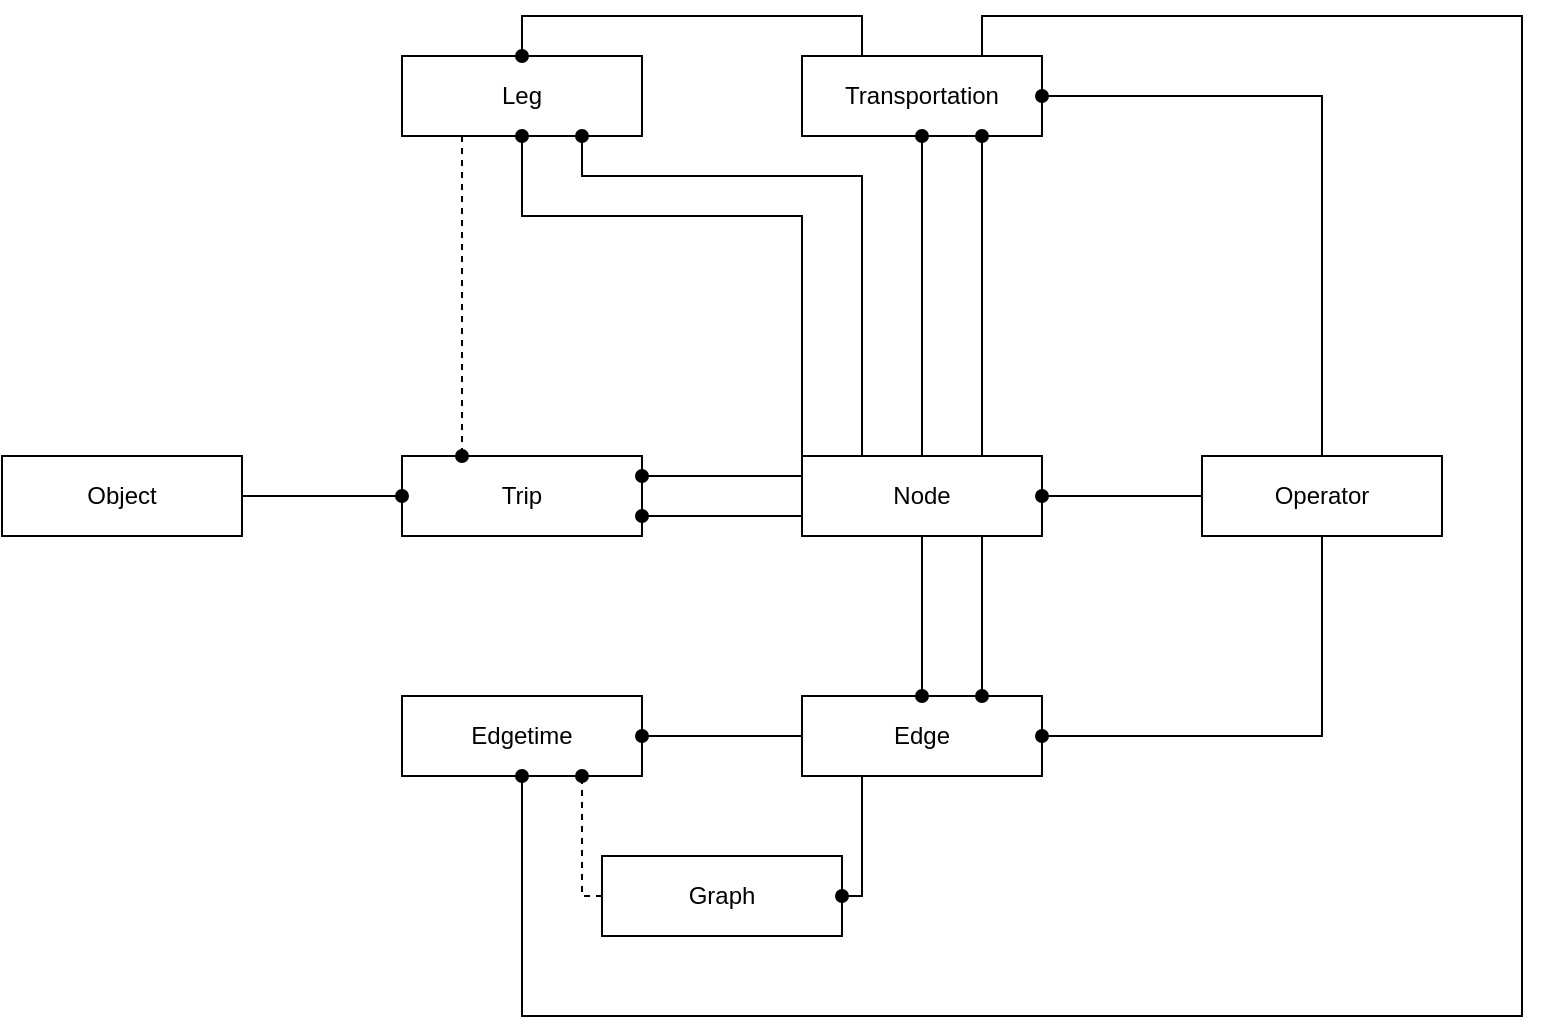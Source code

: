 <mxfile>
    <diagram id="7wHIP8QctHhdaumBSgFZ" name="class_node">
        <mxGraphModel dx="1701" dy="931" grid="1" gridSize="10" guides="1" tooltips="1" connect="1" arrows="1" fold="1" page="1" pageScale="1" pageWidth="1169" pageHeight="827" math="0" shadow="0">
            <root>
                <mxCell id="0"/>
                <mxCell id="1" parent="0"/>
                <mxCell id="78" style="edgeStyle=orthogonalEdgeStyle;rounded=0;orthogonalLoop=1;jettySize=auto;html=1;exitX=0.75;exitY=1;exitDx=0;exitDy=0;entryX=0.75;entryY=0;entryDx=0;entryDy=0;strokeColor=#000000;endArrow=oval;endFill=1;" parent="1" source="71" target="74" edge="1">
                    <mxGeometry relative="1" as="geometry"/>
                </mxCell>
                <mxCell id="88" style="edgeStyle=orthogonalEdgeStyle;rounded=0;orthogonalLoop=1;jettySize=auto;html=1;exitX=0.5;exitY=0;exitDx=0;exitDy=0;entryX=0.5;entryY=1;entryDx=0;entryDy=0;strokeColor=#000000;endArrow=oval;endFill=1;" parent="1" source="71" target="81" edge="1">
                    <mxGeometry relative="1" as="geometry"/>
                </mxCell>
                <mxCell id="89" style="edgeStyle=orthogonalEdgeStyle;rounded=0;orthogonalLoop=1;jettySize=auto;html=1;exitX=0.75;exitY=0;exitDx=0;exitDy=0;entryX=0.75;entryY=1;entryDx=0;entryDy=0;strokeColor=#000000;endArrow=oval;endFill=1;" parent="1" source="71" target="81" edge="1">
                    <mxGeometry relative="1" as="geometry"/>
                </mxCell>
                <mxCell id="91" style="edgeStyle=orthogonalEdgeStyle;rounded=0;orthogonalLoop=1;jettySize=auto;html=1;exitX=0.25;exitY=0;exitDx=0;exitDy=0;entryX=0.75;entryY=1;entryDx=0;entryDy=0;strokeColor=#000000;endArrow=oval;endFill=1;" parent="1" source="71" target="86" edge="1">
                    <mxGeometry relative="1" as="geometry">
                        <Array as="points">
                            <mxPoint x="730" y="240"/>
                            <mxPoint x="590" y="240"/>
                        </Array>
                    </mxGeometry>
                </mxCell>
                <mxCell id="92" style="edgeStyle=orthogonalEdgeStyle;rounded=0;orthogonalLoop=1;jettySize=auto;html=1;exitX=0;exitY=0;exitDx=0;exitDy=0;entryX=0.5;entryY=1;entryDx=0;entryDy=0;strokeColor=#000000;endArrow=oval;endFill=1;" parent="1" source="71" target="86" edge="1">
                    <mxGeometry relative="1" as="geometry">
                        <Array as="points">
                            <mxPoint x="700" y="260"/>
                            <mxPoint x="560" y="260"/>
                        </Array>
                    </mxGeometry>
                </mxCell>
                <mxCell id="101" style="edgeStyle=orthogonalEdgeStyle;rounded=0;orthogonalLoop=1;jettySize=auto;html=1;exitX=0.5;exitY=1;exitDx=0;exitDy=0;entryX=0.5;entryY=0;entryDx=0;entryDy=0;strokeColor=#000000;endArrow=oval;endFill=1;" parent="1" source="71" target="74" edge="1">
                    <mxGeometry relative="1" as="geometry"/>
                </mxCell>
                <mxCell id="tQcs1x4qdCquMWlzKXJP-105" style="edgeStyle=orthogonalEdgeStyle;rounded=0;orthogonalLoop=1;jettySize=auto;html=1;exitX=0;exitY=0.25;exitDx=0;exitDy=0;entryX=1;entryY=0.25;entryDx=0;entryDy=0;endArrow=oval;endFill=1;strokeColor=#000000;" parent="1" source="71" target="94" edge="1">
                    <mxGeometry relative="1" as="geometry"/>
                </mxCell>
                <mxCell id="tQcs1x4qdCquMWlzKXJP-106" style="edgeStyle=orthogonalEdgeStyle;rounded=0;orthogonalLoop=1;jettySize=auto;html=1;exitX=0;exitY=0.75;exitDx=0;exitDy=0;entryX=1;entryY=0.75;entryDx=0;entryDy=0;endArrow=oval;endFill=1;strokeColor=#000000;" parent="1" source="71" target="94" edge="1">
                    <mxGeometry relative="1" as="geometry"/>
                </mxCell>
                <mxCell id="71" value="&lt;font color=&quot;#000000&quot;&gt;Node&lt;/font&gt;" style="rounded=0;whiteSpace=wrap;html=1;shadow=0;fillColor=none;strokeColor=#000000;" parent="1" vertex="1">
                    <mxGeometry x="700" y="380" width="120" height="40" as="geometry"/>
                </mxCell>
                <mxCell id="75" style="edgeStyle=orthogonalEdgeStyle;rounded=0;orthogonalLoop=1;jettySize=auto;html=1;entryX=1;entryY=0.5;entryDx=0;entryDy=0;exitX=0.5;exitY=0;exitDx=0;exitDy=0;strokeColor=#000000;endArrow=oval;endFill=1;" parent="1" source="73" target="81" edge="1">
                    <mxGeometry relative="1" as="geometry"/>
                </mxCell>
                <mxCell id="76" style="edgeStyle=orthogonalEdgeStyle;rounded=0;orthogonalLoop=1;jettySize=auto;html=1;exitX=0.5;exitY=1;exitDx=0;exitDy=0;entryX=1;entryY=0.5;entryDx=0;entryDy=0;strokeColor=#000000;endArrow=oval;endFill=1;" parent="1" source="73" target="74" edge="1">
                    <mxGeometry relative="1" as="geometry"/>
                </mxCell>
                <mxCell id="87" style="edgeStyle=orthogonalEdgeStyle;rounded=0;orthogonalLoop=1;jettySize=auto;html=1;exitX=0;exitY=0.5;exitDx=0;exitDy=0;entryX=1;entryY=0.5;entryDx=0;entryDy=0;strokeColor=#000000;endArrow=oval;endFill=1;" parent="1" source="73" target="71" edge="1">
                    <mxGeometry relative="1" as="geometry"/>
                </mxCell>
                <mxCell id="73" value="&lt;font color=&quot;#000000&quot;&gt;Operator&lt;/font&gt;" style="rounded=0;whiteSpace=wrap;html=1;shadow=0;fillColor=none;strokeColor=#000000;" parent="1" vertex="1">
                    <mxGeometry x="900" y="380" width="120" height="40" as="geometry"/>
                </mxCell>
                <mxCell id="80" style="edgeStyle=orthogonalEdgeStyle;rounded=0;orthogonalLoop=1;jettySize=auto;html=1;exitX=0;exitY=0.5;exitDx=0;exitDy=0;entryX=1;entryY=0.5;entryDx=0;entryDy=0;strokeColor=#000000;endArrow=oval;endFill=1;" parent="1" source="74" target="79" edge="1">
                    <mxGeometry relative="1" as="geometry"/>
                </mxCell>
                <mxCell id="103" style="edgeStyle=orthogonalEdgeStyle;rounded=0;orthogonalLoop=1;jettySize=auto;html=1;exitX=0.25;exitY=1;exitDx=0;exitDy=0;entryX=1;entryY=0.5;entryDx=0;entryDy=0;strokeColor=#000000;endArrow=oval;endFill=1;" parent="1" source="74" target="102" edge="1">
                    <mxGeometry relative="1" as="geometry">
                        <Array as="points">
                            <mxPoint x="730" y="600"/>
                        </Array>
                    </mxGeometry>
                </mxCell>
                <mxCell id="74" value="&lt;font color=&quot;#000000&quot;&gt;Edge&lt;/font&gt;" style="rounded=0;whiteSpace=wrap;html=1;shadow=0;fillColor=none;strokeColor=#000000;" parent="1" vertex="1">
                    <mxGeometry x="700" y="500" width="120" height="40" as="geometry"/>
                </mxCell>
                <mxCell id="79" value="&lt;font color=&quot;#000000&quot;&gt;Edgetime&lt;/font&gt;" style="rounded=0;whiteSpace=wrap;html=1;shadow=0;fillColor=none;strokeColor=#000000;" parent="1" vertex="1">
                    <mxGeometry x="500" y="500" width="120" height="40" as="geometry"/>
                </mxCell>
                <mxCell id="90" style="edgeStyle=orthogonalEdgeStyle;rounded=0;orthogonalLoop=1;jettySize=auto;html=1;exitX=0.25;exitY=0;exitDx=0;exitDy=0;entryX=0.5;entryY=0;entryDx=0;entryDy=0;strokeColor=#000000;endArrow=oval;endFill=1;" parent="1" source="81" target="86" edge="1">
                    <mxGeometry relative="1" as="geometry"/>
                </mxCell>
                <mxCell id="93" style="edgeStyle=orthogonalEdgeStyle;rounded=0;orthogonalLoop=1;jettySize=auto;html=1;exitX=0.75;exitY=0;exitDx=0;exitDy=0;entryX=0.5;entryY=1;entryDx=0;entryDy=0;strokeColor=#000000;endArrow=oval;endFill=1;" parent="1" source="81" target="79" edge="1">
                    <mxGeometry relative="1" as="geometry">
                        <Array as="points">
                            <mxPoint x="790" y="160"/>
                            <mxPoint x="1060" y="160"/>
                            <mxPoint x="1060" y="660"/>
                            <mxPoint x="560" y="660"/>
                        </Array>
                    </mxGeometry>
                </mxCell>
                <mxCell id="81" value="&lt;font color=&quot;#000000&quot;&gt;Transportation&lt;/font&gt;" style="rounded=0;whiteSpace=wrap;html=1;shadow=0;fillColor=none;strokeColor=#000000;" parent="1" vertex="1">
                    <mxGeometry x="700" y="180" width="120" height="40" as="geometry"/>
                </mxCell>
                <mxCell id="95" style="edgeStyle=orthogonalEdgeStyle;rounded=0;orthogonalLoop=1;jettySize=auto;html=1;exitX=0.25;exitY=1;exitDx=0;exitDy=0;entryX=0.25;entryY=0;entryDx=0;entryDy=0;strokeColor=#000000;endArrow=oval;endFill=1;dashed=1;" parent="1" source="86" target="94" edge="1">
                    <mxGeometry relative="1" as="geometry"/>
                </mxCell>
                <mxCell id="86" value="&lt;font color=&quot;#000000&quot;&gt;Leg&lt;/font&gt;" style="rounded=0;whiteSpace=wrap;html=1;shadow=0;fillColor=none;strokeColor=#000000;" parent="1" vertex="1">
                    <mxGeometry x="500" y="180" width="120" height="40" as="geometry"/>
                </mxCell>
                <mxCell id="94" value="&lt;font color=&quot;#000000&quot;&gt;Trip&lt;/font&gt;" style="rounded=0;whiteSpace=wrap;html=1;shadow=0;fillColor=none;strokeColor=#000000;" parent="1" vertex="1">
                    <mxGeometry x="500" y="380" width="120" height="40" as="geometry"/>
                </mxCell>
                <mxCell id="107" style="edgeStyle=orthogonalEdgeStyle;rounded=0;orthogonalLoop=1;jettySize=auto;html=1;exitX=1;exitY=0.5;exitDx=0;exitDy=0;entryX=0;entryY=0.5;entryDx=0;entryDy=0;endArrow=oval;endFill=1;strokeColor=#000000;" parent="1" source="98" target="94" edge="1">
                    <mxGeometry relative="1" as="geometry"/>
                </mxCell>
                <mxCell id="98" value="&lt;font color=&quot;#000000&quot;&gt;Object&lt;/font&gt;" style="rounded=0;whiteSpace=wrap;html=1;shadow=0;fillColor=none;strokeColor=#000000;" parent="1" vertex="1">
                    <mxGeometry x="300" y="380" width="120" height="40" as="geometry"/>
                </mxCell>
                <mxCell id="104" style="edgeStyle=orthogonalEdgeStyle;rounded=0;orthogonalLoop=1;jettySize=auto;html=1;exitX=0;exitY=0.5;exitDx=0;exitDy=0;entryX=0.75;entryY=1;entryDx=0;entryDy=0;strokeColor=#000000;endArrow=oval;endFill=1;dashed=1;" parent="1" source="102" target="79" edge="1">
                    <mxGeometry relative="1" as="geometry">
                        <Array as="points">
                            <mxPoint x="590" y="600"/>
                        </Array>
                    </mxGeometry>
                </mxCell>
                <mxCell id="102" value="&lt;font color=&quot;#000000&quot;&gt;Graph&lt;/font&gt;" style="rounded=0;whiteSpace=wrap;html=1;shadow=0;fillColor=none;strokeColor=#000000;" parent="1" vertex="1">
                    <mxGeometry x="600" y="580" width="120" height="40" as="geometry"/>
                </mxCell>
            </root>
        </mxGraphModel>
    </diagram>
    <diagram id="3BifBNaP4DPaqKkwOwQi" name="Page-2">
        <mxGraphModel dx="532" dy="931" grid="1" gridSize="10" guides="1" tooltips="1" connect="1" arrows="1" fold="1" page="1" pageScale="1" pageWidth="1169" pageHeight="827" math="0" shadow="0">
            <root>
                <mxCell id="NZHUvhsUTOCriIzTWDu8-0"/>
                <mxCell id="NZHUvhsUTOCriIzTWDu8-1" parent="NZHUvhsUTOCriIzTWDu8-0"/>
                <mxCell id="-xeB68r9lJnW_-NoTv3e-0" style="edgeStyle=orthogonalEdgeStyle;rounded=0;orthogonalLoop=1;jettySize=auto;html=1;exitX=0.5;exitY=1;exitDx=0;exitDy=0;entryX=0.5;entryY=0;entryDx=0;entryDy=0;" parent="NZHUvhsUTOCriIzTWDu8-1" source="-xeB68r9lJnW_-NoTv3e-1" target="-xeB68r9lJnW_-NoTv3e-6" edge="1">
                    <mxGeometry relative="1" as="geometry">
                        <mxPoint x="2110" y="550" as="targetPoint"/>
                    </mxGeometry>
                </mxCell>
                <mxCell id="-xeB68r9lJnW_-NoTv3e-1" value="Node" style="swimlane;fontStyle=0;childLayout=stackLayout;horizontal=1;startSize=26;horizontalStack=0;resizeParent=1;resizeParentMax=0;resizeLast=0;collapsible=1;marginBottom=0;" parent="NZHUvhsUTOCriIzTWDu8-1" vertex="1">
                    <mxGeometry x="1950" y="200" width="140" height="104" as="geometry"/>
                </mxCell>
                <mxCell id="-xeB68r9lJnW_-NoTv3e-2" value="-    &#10;" style="text;strokeColor=none;fillColor=none;align=left;verticalAlign=top;spacingLeft=4;spacingRight=4;overflow=hidden;rotatable=0;points=[[0,0.5],[1,0.5]];portConstraint=eastwest;" parent="-xeB68r9lJnW_-NoTv3e-1" vertex="1">
                    <mxGeometry y="26" width="140" height="26" as="geometry"/>
                </mxCell>
                <mxCell id="-xeB68r9lJnW_-NoTv3e-3" value="-" style="text;strokeColor=none;fillColor=none;align=left;verticalAlign=top;spacingLeft=4;spacingRight=4;overflow=hidden;rotatable=0;points=[[0,0.5],[1,0.5]];portConstraint=eastwest;" parent="-xeB68r9lJnW_-NoTv3e-1" vertex="1">
                    <mxGeometry y="52" width="140" height="26" as="geometry"/>
                </mxCell>
                <mxCell id="-xeB68r9lJnW_-NoTv3e-4" value="-" style="text;strokeColor=none;fillColor=none;align=left;verticalAlign=top;spacingLeft=4;spacingRight=4;overflow=hidden;rotatable=0;points=[[0,0.5],[1,0.5]];portConstraint=eastwest;" parent="-xeB68r9lJnW_-NoTv3e-1" vertex="1">
                    <mxGeometry y="78" width="140" height="26" as="geometry"/>
                </mxCell>
                <mxCell id="-xeB68r9lJnW_-NoTv3e-5" style="edgeStyle=orthogonalEdgeStyle;rounded=0;orthogonalLoop=1;jettySize=auto;html=1;exitX=0.25;exitY=0;exitDx=0;exitDy=0;entryX=1;entryY=0.5;entryDx=0;entryDy=0;" parent="NZHUvhsUTOCriIzTWDu8-1" source="-xeB68r9lJnW_-NoTv3e-6" target="-xeB68r9lJnW_-NoTv3e-50" edge="1">
                    <mxGeometry relative="1" as="geometry"/>
                </mxCell>
                <mxCell id="-xeB68r9lJnW_-NoTv3e-6" value="Edge" style="swimlane;fontStyle=0;childLayout=stackLayout;horizontal=1;startSize=26;horizontalStack=0;resizeParent=1;resizeParentMax=0;resizeLast=0;collapsible=1;marginBottom=0;" parent="NZHUvhsUTOCriIzTWDu8-1" vertex="1">
                    <mxGeometry x="1950" y="554" width="140" height="104" as="geometry"/>
                </mxCell>
                <mxCell id="-xeB68r9lJnW_-NoTv3e-7" value="-    &#10;" style="text;strokeColor=none;fillColor=none;align=left;verticalAlign=top;spacingLeft=4;spacingRight=4;overflow=hidden;rotatable=0;points=[[0,0.5],[1,0.5]];portConstraint=eastwest;" parent="-xeB68r9lJnW_-NoTv3e-6" vertex="1">
                    <mxGeometry y="26" width="140" height="26" as="geometry"/>
                </mxCell>
                <mxCell id="-xeB68r9lJnW_-NoTv3e-8" value="-" style="text;strokeColor=none;fillColor=none;align=left;verticalAlign=top;spacingLeft=4;spacingRight=4;overflow=hidden;rotatable=0;points=[[0,0.5],[1,0.5]];portConstraint=eastwest;" parent="-xeB68r9lJnW_-NoTv3e-6" vertex="1">
                    <mxGeometry y="52" width="140" height="26" as="geometry"/>
                </mxCell>
                <mxCell id="-xeB68r9lJnW_-NoTv3e-9" value="-" style="text;strokeColor=none;fillColor=none;align=left;verticalAlign=top;spacingLeft=4;spacingRight=4;overflow=hidden;rotatable=0;points=[[0,0.5],[1,0.5]];portConstraint=eastwest;" parent="-xeB68r9lJnW_-NoTv3e-6" vertex="1">
                    <mxGeometry y="78" width="140" height="26" as="geometry"/>
                </mxCell>
                <mxCell id="-xeB68r9lJnW_-NoTv3e-10" value="Edgetime" style="swimlane;fontStyle=0;childLayout=stackLayout;horizontal=1;startSize=26;horizontalStack=0;resizeParent=1;resizeParentMax=0;resizeLast=0;collapsible=1;marginBottom=0;" parent="NZHUvhsUTOCriIzTWDu8-1" vertex="1">
                    <mxGeometry x="1750" y="554" width="140" height="104" as="geometry"/>
                </mxCell>
                <mxCell id="-xeB68r9lJnW_-NoTv3e-11" value="-    &#10;" style="text;strokeColor=none;fillColor=none;align=left;verticalAlign=top;spacingLeft=4;spacingRight=4;overflow=hidden;rotatable=0;points=[[0,0.5],[1,0.5]];portConstraint=eastwest;" parent="-xeB68r9lJnW_-NoTv3e-10" vertex="1">
                    <mxGeometry y="26" width="140" height="26" as="geometry"/>
                </mxCell>
                <mxCell id="-xeB68r9lJnW_-NoTv3e-12" value="-" style="text;strokeColor=none;fillColor=none;align=left;verticalAlign=top;spacingLeft=4;spacingRight=4;overflow=hidden;rotatable=0;points=[[0,0.5],[1,0.5]];portConstraint=eastwest;" parent="-xeB68r9lJnW_-NoTv3e-10" vertex="1">
                    <mxGeometry y="52" width="140" height="26" as="geometry"/>
                </mxCell>
                <mxCell id="-xeB68r9lJnW_-NoTv3e-13" value="-" style="text;strokeColor=none;fillColor=none;align=left;verticalAlign=top;spacingLeft=4;spacingRight=4;overflow=hidden;rotatable=0;points=[[0,0.5],[1,0.5]];portConstraint=eastwest;" parent="-xeB68r9lJnW_-NoTv3e-10" vertex="1">
                    <mxGeometry y="78" width="140" height="26" as="geometry"/>
                </mxCell>
                <mxCell id="-xeB68r9lJnW_-NoTv3e-14" style="edgeStyle=orthogonalEdgeStyle;rounded=0;orthogonalLoop=1;jettySize=auto;html=1;exitX=0.5;exitY=1;exitDx=0;exitDy=0;entryX=1;entryY=0.5;entryDx=0;entryDy=0;" parent="NZHUvhsUTOCriIzTWDu8-1" source="-xeB68r9lJnW_-NoTv3e-15" target="-xeB68r9lJnW_-NoTv3e-21" edge="1">
                    <mxGeometry relative="1" as="geometry"/>
                </mxCell>
                <mxCell id="-xeB68r9lJnW_-NoTv3e-15" value="Transportation" style="swimlane;fontStyle=0;childLayout=stackLayout;horizontal=1;startSize=26;horizontalStack=0;resizeParent=1;resizeParentMax=0;resizeLast=0;collapsible=1;marginBottom=0;" parent="NZHUvhsUTOCriIzTWDu8-1" vertex="1">
                    <mxGeometry x="1610" y="370" width="140" height="104" as="geometry"/>
                </mxCell>
                <mxCell id="-xeB68r9lJnW_-NoTv3e-16" value="-    &#10;" style="text;strokeColor=none;fillColor=none;align=left;verticalAlign=top;spacingLeft=4;spacingRight=4;overflow=hidden;rotatable=0;points=[[0,0.5],[1,0.5]];portConstraint=eastwest;" parent="-xeB68r9lJnW_-NoTv3e-15" vertex="1">
                    <mxGeometry y="26" width="140" height="26" as="geometry"/>
                </mxCell>
                <mxCell id="-xeB68r9lJnW_-NoTv3e-17" value="-" style="text;strokeColor=none;fillColor=none;align=left;verticalAlign=top;spacingLeft=4;spacingRight=4;overflow=hidden;rotatable=0;points=[[0,0.5],[1,0.5]];portConstraint=eastwest;" parent="-xeB68r9lJnW_-NoTv3e-15" vertex="1">
                    <mxGeometry y="52" width="140" height="26" as="geometry"/>
                </mxCell>
                <mxCell id="-xeB68r9lJnW_-NoTv3e-18" value="-" style="text;strokeColor=none;fillColor=none;align=left;verticalAlign=top;spacingLeft=4;spacingRight=4;overflow=hidden;rotatable=0;points=[[0,0.5],[1,0.5]];portConstraint=eastwest;" parent="-xeB68r9lJnW_-NoTv3e-15" vertex="1">
                    <mxGeometry y="78" width="140" height="26" as="geometry"/>
                </mxCell>
                <mxCell id="-xeB68r9lJnW_-NoTv3e-19" value="Leg" style="swimlane;fontStyle=0;childLayout=stackLayout;horizontal=1;startSize=26;horizontalStack=0;resizeParent=1;resizeParentMax=0;resizeLast=0;collapsible=1;marginBottom=0;" parent="NZHUvhsUTOCriIzTWDu8-1" vertex="1">
                    <mxGeometry x="1440" y="554" width="140" height="104" as="geometry"/>
                </mxCell>
                <mxCell id="-xeB68r9lJnW_-NoTv3e-20" value="-    &#10;" style="text;strokeColor=none;fillColor=none;align=left;verticalAlign=top;spacingLeft=4;spacingRight=4;overflow=hidden;rotatable=0;points=[[0,0.5],[1,0.5]];portConstraint=eastwest;" parent="-xeB68r9lJnW_-NoTv3e-19" vertex="1">
                    <mxGeometry y="26" width="140" height="26" as="geometry"/>
                </mxCell>
                <mxCell id="-xeB68r9lJnW_-NoTv3e-21" value="-" style="text;strokeColor=none;fillColor=none;align=left;verticalAlign=top;spacingLeft=4;spacingRight=4;overflow=hidden;rotatable=0;points=[[0,0.5],[1,0.5]];portConstraint=eastwest;" parent="-xeB68r9lJnW_-NoTv3e-19" vertex="1">
                    <mxGeometry y="52" width="140" height="26" as="geometry"/>
                </mxCell>
                <mxCell id="-xeB68r9lJnW_-NoTv3e-22" value="-" style="text;strokeColor=none;fillColor=none;align=left;verticalAlign=top;spacingLeft=4;spacingRight=4;overflow=hidden;rotatable=0;points=[[0,0.5],[1,0.5]];portConstraint=eastwest;" parent="-xeB68r9lJnW_-NoTv3e-19" vertex="1">
                    <mxGeometry y="78" width="140" height="26" as="geometry"/>
                </mxCell>
                <mxCell id="-xeB68r9lJnW_-NoTv3e-23" value="Trip" style="swimlane;fontStyle=0;childLayout=stackLayout;horizontal=1;startSize=26;horizontalStack=0;resizeParent=1;resizeParentMax=0;resizeLast=0;collapsible=1;marginBottom=0;" parent="NZHUvhsUTOCriIzTWDu8-1" vertex="1">
                    <mxGeometry x="1240" y="554" width="140" height="104" as="geometry"/>
                </mxCell>
                <mxCell id="-xeB68r9lJnW_-NoTv3e-24" value="-    &#10;" style="text;strokeColor=none;fillColor=none;align=left;verticalAlign=top;spacingLeft=4;spacingRight=4;overflow=hidden;rotatable=0;points=[[0,0.5],[1,0.5]];portConstraint=eastwest;" parent="-xeB68r9lJnW_-NoTv3e-23" vertex="1">
                    <mxGeometry y="26" width="140" height="26" as="geometry"/>
                </mxCell>
                <mxCell id="-xeB68r9lJnW_-NoTv3e-25" value="-" style="text;strokeColor=none;fillColor=none;align=left;verticalAlign=top;spacingLeft=4;spacingRight=4;overflow=hidden;rotatable=0;points=[[0,0.5],[1,0.5]];portConstraint=eastwest;" parent="-xeB68r9lJnW_-NoTv3e-23" vertex="1">
                    <mxGeometry y="52" width="140" height="26" as="geometry"/>
                </mxCell>
                <mxCell id="-xeB68r9lJnW_-NoTv3e-26" value="-" style="text;strokeColor=none;fillColor=none;align=left;verticalAlign=top;spacingLeft=4;spacingRight=4;overflow=hidden;rotatable=0;points=[[0,0.5],[1,0.5]];portConstraint=eastwest;" parent="-xeB68r9lJnW_-NoTv3e-23" vertex="1">
                    <mxGeometry y="78" width="140" height="26" as="geometry"/>
                </mxCell>
                <mxCell id="-xeB68r9lJnW_-NoTv3e-27" style="edgeStyle=orthogonalEdgeStyle;rounded=0;orthogonalLoop=1;jettySize=auto;html=1;exitX=0.5;exitY=1;exitDx=0;exitDy=0;" parent="NZHUvhsUTOCriIzTWDu8-1" source="-xeB68r9lJnW_-NoTv3e-28" edge="1">
                    <mxGeometry relative="1" as="geometry">
                        <mxPoint x="1310" y="550" as="targetPoint"/>
                    </mxGeometry>
                </mxCell>
                <mxCell id="-xeB68r9lJnW_-NoTv3e-28" value="Load" style="swimlane;fontStyle=0;childLayout=stackLayout;horizontal=1;startSize=26;horizontalStack=0;resizeParent=1;resizeParentMax=0;resizeLast=0;collapsible=1;marginBottom=0;" parent="NZHUvhsUTOCriIzTWDu8-1" vertex="1">
                    <mxGeometry x="1240" y="350" width="140" height="104" as="geometry"/>
                </mxCell>
                <mxCell id="-xeB68r9lJnW_-NoTv3e-29" value="-    &#10;" style="text;strokeColor=none;fillColor=none;align=left;verticalAlign=top;spacingLeft=4;spacingRight=4;overflow=hidden;rotatable=0;points=[[0,0.5],[1,0.5]];portConstraint=eastwest;" parent="-xeB68r9lJnW_-NoTv3e-28" vertex="1">
                    <mxGeometry y="26" width="140" height="26" as="geometry"/>
                </mxCell>
                <mxCell id="-xeB68r9lJnW_-NoTv3e-30" value="-" style="text;strokeColor=none;fillColor=none;align=left;verticalAlign=top;spacingLeft=4;spacingRight=4;overflow=hidden;rotatable=0;points=[[0,0.5],[1,0.5]];portConstraint=eastwest;" parent="-xeB68r9lJnW_-NoTv3e-28" vertex="1">
                    <mxGeometry y="52" width="140" height="26" as="geometry"/>
                </mxCell>
                <mxCell id="-xeB68r9lJnW_-NoTv3e-31" value="-" style="text;strokeColor=none;fillColor=none;align=left;verticalAlign=top;spacingLeft=4;spacingRight=4;overflow=hidden;rotatable=0;points=[[0,0.5],[1,0.5]];portConstraint=eastwest;" parent="-xeB68r9lJnW_-NoTv3e-28" vertex="1">
                    <mxGeometry y="78" width="140" height="26" as="geometry"/>
                </mxCell>
                <mxCell id="-xeB68r9lJnW_-NoTv3e-32" style="edgeStyle=orthogonalEdgeStyle;rounded=0;orthogonalLoop=1;jettySize=auto;html=1;exitX=0.5;exitY=1;exitDx=0;exitDy=0;entryX=0.5;entryY=0;entryDx=0;entryDy=0;" parent="NZHUvhsUTOCriIzTWDu8-1" source="-xeB68r9lJnW_-NoTv3e-33" target="-xeB68r9lJnW_-NoTv3e-28" edge="1">
                    <mxGeometry relative="1" as="geometry"/>
                </mxCell>
                <mxCell id="-xeB68r9lJnW_-NoTv3e-33" value="Person" style="swimlane;fontStyle=0;childLayout=stackLayout;horizontal=1;startSize=26;horizontalStack=0;resizeParent=1;resizeParentMax=0;resizeLast=0;collapsible=1;marginBottom=0;" parent="NZHUvhsUTOCriIzTWDu8-1" vertex="1">
                    <mxGeometry x="1240" y="170" width="140" height="104" as="geometry"/>
                </mxCell>
                <mxCell id="-xeB68r9lJnW_-NoTv3e-34" value="-    &#10;" style="text;strokeColor=none;fillColor=none;align=left;verticalAlign=top;spacingLeft=4;spacingRight=4;overflow=hidden;rotatable=0;points=[[0,0.5],[1,0.5]];portConstraint=eastwest;" parent="-xeB68r9lJnW_-NoTv3e-33" vertex="1">
                    <mxGeometry y="26" width="140" height="26" as="geometry"/>
                </mxCell>
                <mxCell id="-xeB68r9lJnW_-NoTv3e-35" value="-" style="text;strokeColor=none;fillColor=none;align=left;verticalAlign=top;spacingLeft=4;spacingRight=4;overflow=hidden;rotatable=0;points=[[0,0.5],[1,0.5]];portConstraint=eastwest;" parent="-xeB68r9lJnW_-NoTv3e-33" vertex="1">
                    <mxGeometry y="52" width="140" height="26" as="geometry"/>
                </mxCell>
                <mxCell id="-xeB68r9lJnW_-NoTv3e-36" value="-" style="text;strokeColor=none;fillColor=none;align=left;verticalAlign=top;spacingLeft=4;spacingRight=4;overflow=hidden;rotatable=0;points=[[0,0.5],[1,0.5]];portConstraint=eastwest;" parent="-xeB68r9lJnW_-NoTv3e-33" vertex="1">
                    <mxGeometry y="78" width="140" height="26" as="geometry"/>
                </mxCell>
                <mxCell id="-xeB68r9lJnW_-NoTv3e-37" style="edgeStyle=orthogonalEdgeStyle;rounded=0;orthogonalLoop=1;jettySize=auto;html=1;exitX=0;exitY=0.5;exitDx=0;exitDy=0;entryX=1;entryY=0.5;entryDx=0;entryDy=0;" parent="NZHUvhsUTOCriIzTWDu8-1" source="-xeB68r9lJnW_-NoTv3e-8" target="-xeB68r9lJnW_-NoTv3e-12" edge="1">
                    <mxGeometry relative="1" as="geometry"/>
                </mxCell>
                <mxCell id="-xeB68r9lJnW_-NoTv3e-38" style="edgeStyle=orthogonalEdgeStyle;rounded=0;orthogonalLoop=1;jettySize=auto;html=1;exitX=1;exitY=0.5;exitDx=0;exitDy=0;" parent="NZHUvhsUTOCriIzTWDu8-1" source="-xeB68r9lJnW_-NoTv3e-17" edge="1">
                    <mxGeometry relative="1" as="geometry">
                        <mxPoint x="1790" y="554" as="targetPoint"/>
                        <Array as="points">
                            <mxPoint x="1790" y="435"/>
                            <mxPoint x="1790" y="554"/>
                        </Array>
                    </mxGeometry>
                </mxCell>
                <mxCell id="-xeB68r9lJnW_-NoTv3e-39" style="edgeStyle=orthogonalEdgeStyle;rounded=0;orthogonalLoop=1;jettySize=auto;html=1;exitX=0;exitY=0.5;exitDx=0;exitDy=0;entryX=0.5;entryY=0;entryDx=0;entryDy=0;" parent="NZHUvhsUTOCriIzTWDu8-1" source="-xeB68r9lJnW_-NoTv3e-3" target="-xeB68r9lJnW_-NoTv3e-19" edge="1">
                    <mxGeometry relative="1" as="geometry"/>
                </mxCell>
                <mxCell id="-xeB68r9lJnW_-NoTv3e-40" style="edgeStyle=orthogonalEdgeStyle;rounded=0;orthogonalLoop=1;jettySize=auto;html=1;exitX=0;exitY=0.5;exitDx=0;exitDy=0;entryX=1;entryY=0.5;entryDx=0;entryDy=0;" parent="NZHUvhsUTOCriIzTWDu8-1" source="-xeB68r9lJnW_-NoTv3e-21" target="-xeB68r9lJnW_-NoTv3e-25" edge="1">
                    <mxGeometry relative="1" as="geometry"/>
                </mxCell>
                <mxCell id="-xeB68r9lJnW_-NoTv3e-41" style="edgeStyle=orthogonalEdgeStyle;rounded=0;orthogonalLoop=1;jettySize=auto;html=1;exitX=0.5;exitY=0;exitDx=0;exitDy=0;entryX=1;entryY=0.5;entryDx=0;entryDy=0;" parent="NZHUvhsUTOCriIzTWDu8-1" source="-xeB68r9lJnW_-NoTv3e-43" target="-xeB68r9lJnW_-NoTv3e-3" edge="1">
                    <mxGeometry relative="1" as="geometry"/>
                </mxCell>
                <mxCell id="-xeB68r9lJnW_-NoTv3e-42" style="edgeStyle=orthogonalEdgeStyle;rounded=0;orthogonalLoop=1;jettySize=auto;html=1;entryX=1;entryY=0.5;entryDx=0;entryDy=0;" parent="NZHUvhsUTOCriIzTWDu8-1" source="-xeB68r9lJnW_-NoTv3e-43" target="-xeB68r9lJnW_-NoTv3e-8" edge="1">
                    <mxGeometry relative="1" as="geometry"/>
                </mxCell>
                <mxCell id="-xeB68r9lJnW_-NoTv3e-43" value="Operator" style="swimlane;fontStyle=0;childLayout=stackLayout;horizontal=1;startSize=26;horizontalStack=0;resizeParent=1;resizeParentMax=0;resizeLast=0;collapsible=1;marginBottom=0;" parent="NZHUvhsUTOCriIzTWDu8-1" vertex="1">
                    <mxGeometry x="2180" y="380" width="140" height="104" as="geometry"/>
                </mxCell>
                <mxCell id="-xeB68r9lJnW_-NoTv3e-44" value="-    &#10;" style="text;strokeColor=none;fillColor=none;align=left;verticalAlign=top;spacingLeft=4;spacingRight=4;overflow=hidden;rotatable=0;points=[[0,0.5],[1,0.5]];portConstraint=eastwest;" parent="-xeB68r9lJnW_-NoTv3e-43" vertex="1">
                    <mxGeometry y="26" width="140" height="26" as="geometry"/>
                </mxCell>
                <mxCell id="-xeB68r9lJnW_-NoTv3e-45" value="-" style="text;strokeColor=none;fillColor=none;align=left;verticalAlign=top;spacingLeft=4;spacingRight=4;overflow=hidden;rotatable=0;points=[[0,0.5],[1,0.5]];portConstraint=eastwest;" parent="-xeB68r9lJnW_-NoTv3e-43" vertex="1">
                    <mxGeometry y="52" width="140" height="26" as="geometry"/>
                </mxCell>
                <mxCell id="-xeB68r9lJnW_-NoTv3e-46" value="-" style="text;strokeColor=none;fillColor=none;align=left;verticalAlign=top;spacingLeft=4;spacingRight=4;overflow=hidden;rotatable=0;points=[[0,0.5],[1,0.5]];portConstraint=eastwest;" parent="-xeB68r9lJnW_-NoTv3e-43" vertex="1">
                    <mxGeometry y="78" width="140" height="26" as="geometry"/>
                </mxCell>
                <mxCell id="-xeB68r9lJnW_-NoTv3e-47" value="Graph" style="swimlane;fontStyle=0;childLayout=stackLayout;horizontal=1;startSize=26;horizontalStack=0;resizeParent=1;resizeParentMax=0;resizeLast=0;collapsible=1;marginBottom=0;" parent="NZHUvhsUTOCriIzTWDu8-1" vertex="1">
                    <mxGeometry x="1830" y="370" width="140" height="104" as="geometry"/>
                </mxCell>
                <mxCell id="-xeB68r9lJnW_-NoTv3e-48" value="-    &#10;" style="text;strokeColor=none;fillColor=none;align=left;verticalAlign=top;spacingLeft=4;spacingRight=4;overflow=hidden;rotatable=0;points=[[0,0.5],[1,0.5]];portConstraint=eastwest;" parent="-xeB68r9lJnW_-NoTv3e-47" vertex="1">
                    <mxGeometry y="26" width="140" height="26" as="geometry"/>
                </mxCell>
                <mxCell id="-xeB68r9lJnW_-NoTv3e-49" value="-" style="text;strokeColor=none;fillColor=none;align=left;verticalAlign=top;spacingLeft=4;spacingRight=4;overflow=hidden;rotatable=0;points=[[0,0.5],[1,0.5]];portConstraint=eastwest;" parent="-xeB68r9lJnW_-NoTv3e-47" vertex="1">
                    <mxGeometry y="52" width="140" height="26" as="geometry"/>
                </mxCell>
                <mxCell id="-xeB68r9lJnW_-NoTv3e-50" value="-" style="text;strokeColor=none;fillColor=none;align=left;verticalAlign=top;spacingLeft=4;spacingRight=4;overflow=hidden;rotatable=0;points=[[0,0.5],[1,0.5]];portConstraint=eastwest;" parent="-xeB68r9lJnW_-NoTv3e-47" vertex="1">
                    <mxGeometry y="78" width="140" height="26" as="geometry"/>
                </mxCell>
                <mxCell id="-xeB68r9lJnW_-NoTv3e-51" style="edgeStyle=orthogonalEdgeStyle;rounded=0;orthogonalLoop=1;jettySize=auto;html=1;exitX=0;exitY=0.5;exitDx=0;exitDy=0;entryX=0.5;entryY=0;entryDx=0;entryDy=0;" parent="NZHUvhsUTOCriIzTWDu8-1" source="-xeB68r9lJnW_-NoTv3e-50" target="-xeB68r9lJnW_-NoTv3e-10" edge="1">
                    <mxGeometry relative="1" as="geometry"/>
                </mxCell>
            </root>
        </mxGraphModel>
    </diagram>
</mxfile>